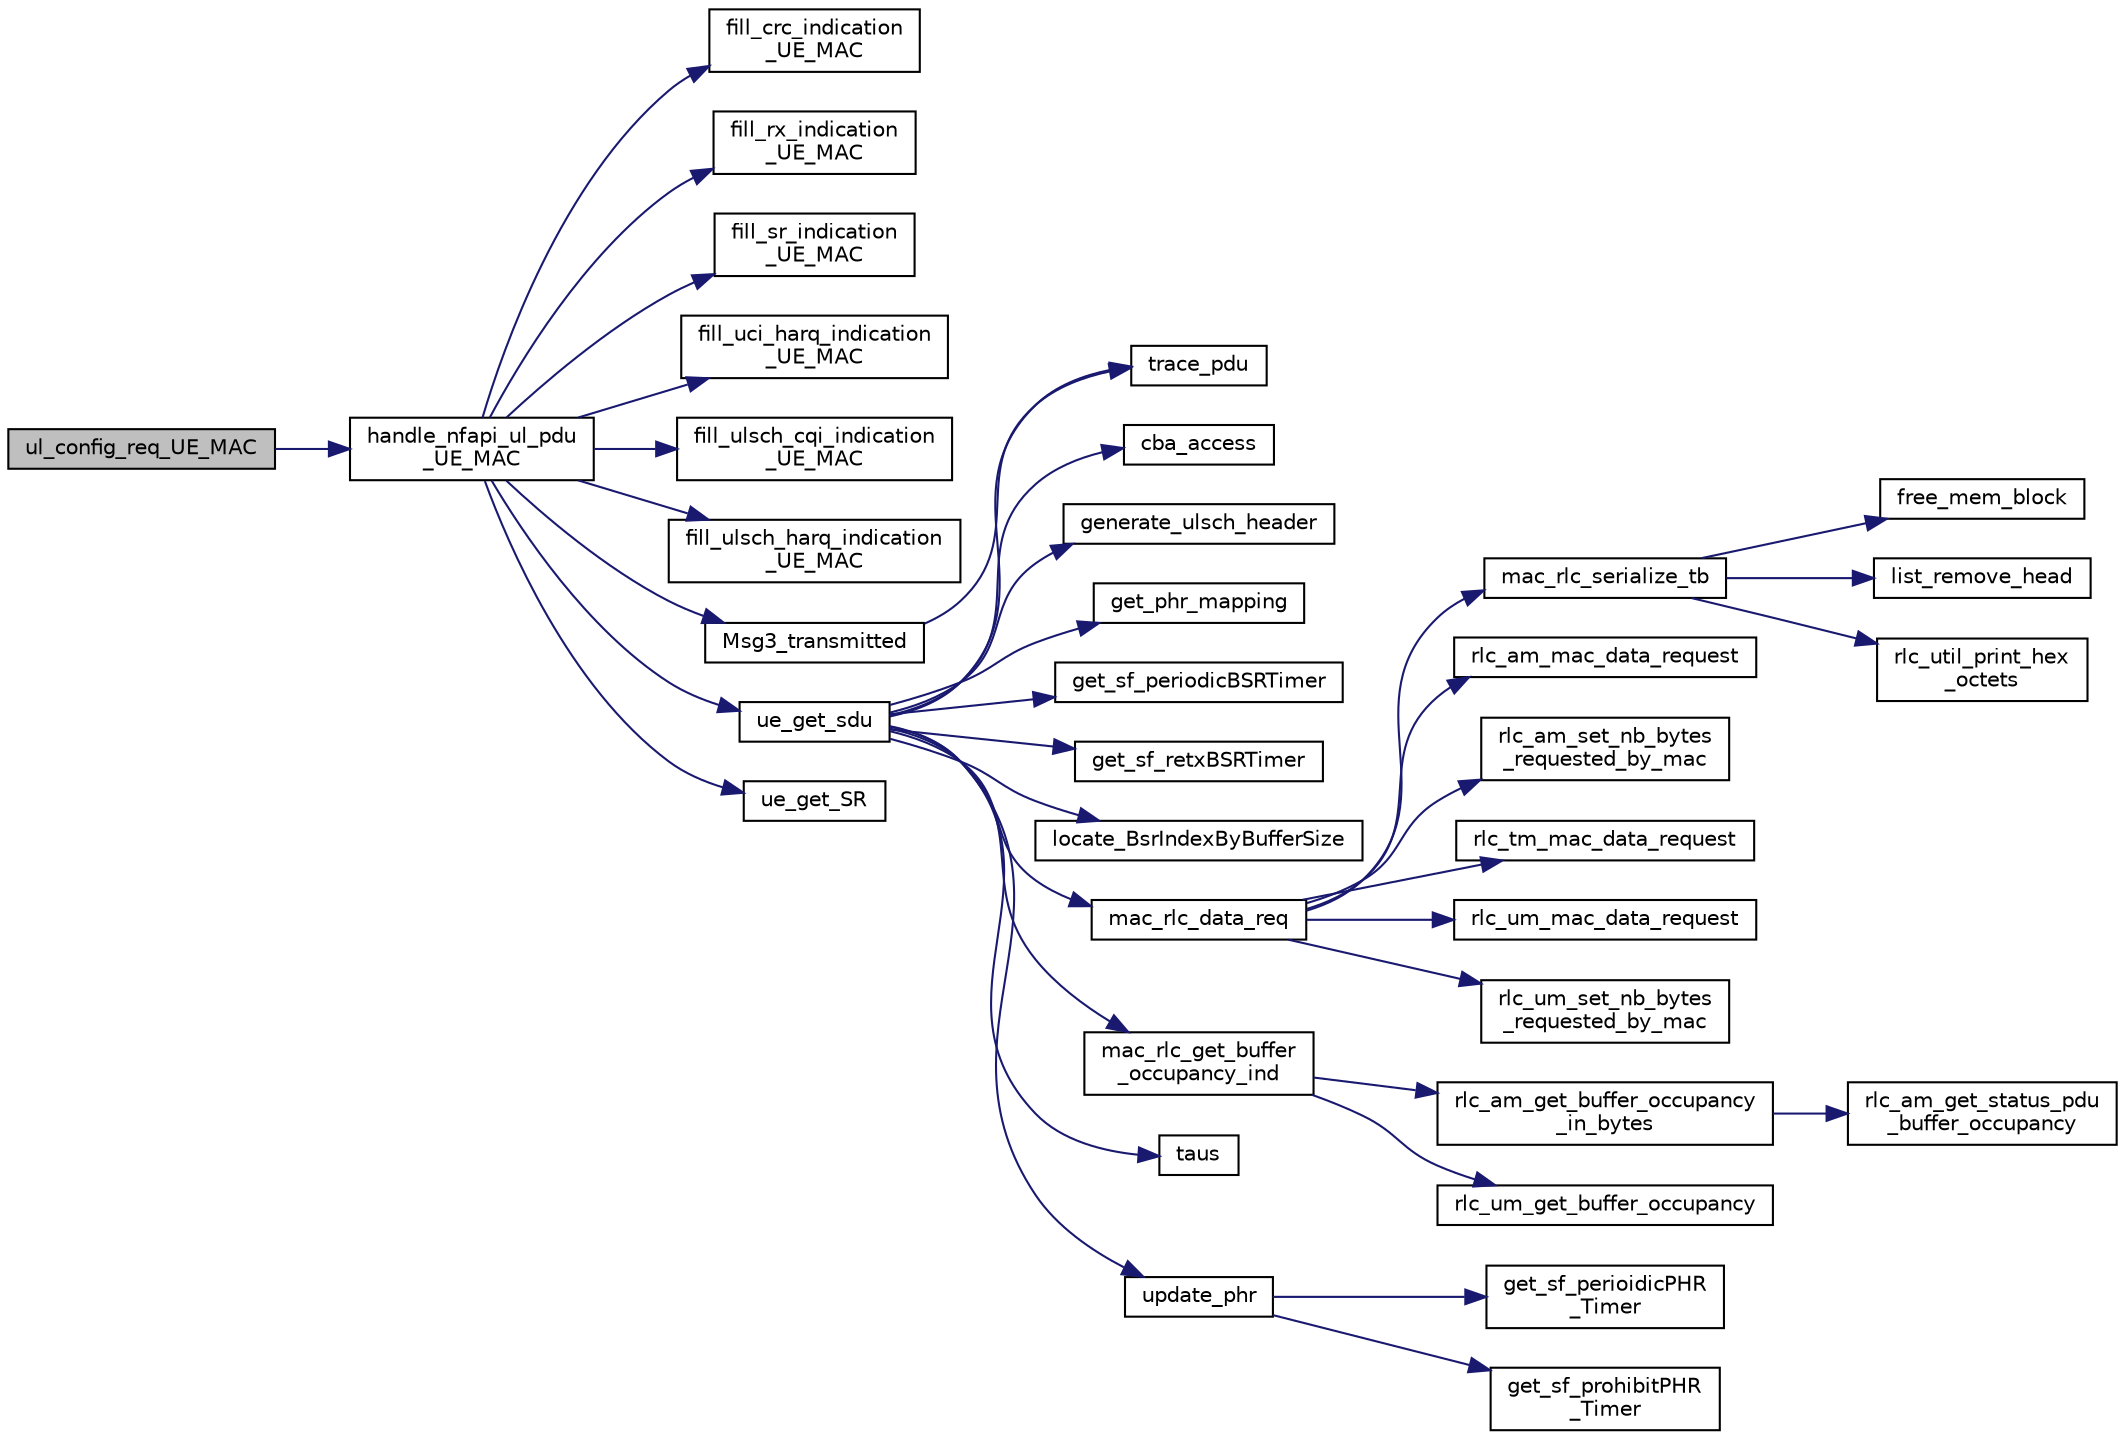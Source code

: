 digraph "ul_config_req_UE_MAC"
{
 // LATEX_PDF_SIZE
  edge [fontname="Helvetica",fontsize="10",labelfontname="Helvetica",labelfontsize="10"];
  node [fontname="Helvetica",fontsize="10",shape=record];
  rankdir="LR";
  Node1 [label="ul_config_req_UE_MAC",height=0.2,width=0.4,color="black", fillcolor="grey75", style="filled", fontcolor="black",tooltip=" "];
  Node1 -> Node2 [color="midnightblue",fontsize="10",style="solid",fontname="Helvetica"];
  Node2 [label="handle_nfapi_ul_pdu\l_UE_MAC",height=0.2,width=0.4,color="black", fillcolor="white", style="filled",URL="$phy__stub__UE_8c.html#a5b583efcc749346826a3a73a063d36a5",tooltip=" "];
  Node2 -> Node3 [color="midnightblue",fontsize="10",style="solid",fontname="Helvetica"];
  Node3 [label="fill_crc_indication\l_UE_MAC",height=0.2,width=0.4,color="black", fillcolor="white", style="filled",URL="$phy__stub__UE_8c.html#a0083e0142718e84430944b683d8cd914",tooltip=" "];
  Node2 -> Node4 [color="midnightblue",fontsize="10",style="solid",fontname="Helvetica"];
  Node4 [label="fill_rx_indication\l_UE_MAC",height=0.2,width=0.4,color="black", fillcolor="white", style="filled",URL="$phy__stub__UE_8c.html#ac79cec9dd9a5b9a49c8c43c8a9b3092a",tooltip=" "];
  Node2 -> Node5 [color="midnightblue",fontsize="10",style="solid",fontname="Helvetica"];
  Node5 [label="fill_sr_indication\l_UE_MAC",height=0.2,width=0.4,color="black", fillcolor="white", style="filled",URL="$phy__stub__UE_8c.html#ab48523b1291b98e3acbf2716a6e1d12c",tooltip=" "];
  Node2 -> Node6 [color="midnightblue",fontsize="10",style="solid",fontname="Helvetica"];
  Node6 [label="fill_uci_harq_indication\l_UE_MAC",height=0.2,width=0.4,color="black", fillcolor="white", style="filled",URL="$phy__stub__UE_8c.html#a33beec0df350dd53effc69e2168fdbc1",tooltip=" "];
  Node2 -> Node7 [color="midnightblue",fontsize="10",style="solid",fontname="Helvetica"];
  Node7 [label="fill_ulsch_cqi_indication\l_UE_MAC",height=0.2,width=0.4,color="black", fillcolor="white", style="filled",URL="$phy__stub__UE_8c.html#afd296aa227b3f2b4cc4ffca905638db1",tooltip=" "];
  Node2 -> Node8 [color="midnightblue",fontsize="10",style="solid",fontname="Helvetica"];
  Node8 [label="fill_ulsch_harq_indication\l_UE_MAC",height=0.2,width=0.4,color="black", fillcolor="white", style="filled",URL="$phy__stub__UE_8c.html#a01446030fe8b773cdb35d07ea95beb75",tooltip=" "];
  Node2 -> Node9 [color="midnightblue",fontsize="10",style="solid",fontname="Helvetica"];
  Node9 [label="Msg3_transmitted",height=0.2,width=0.4,color="black", fillcolor="white", style="filled",URL="$group____mac.html#ga1f3b5ff9a560f6d81dc94115fe9bbf33",tooltip=" "];
  Node9 -> Node10 [color="midnightblue",fontsize="10",style="solid",fontname="Helvetica"];
  Node10 [label="trace_pdu",height=0.2,width=0.4,color="black", fillcolor="white", style="filled",URL="$group____oai.html#ga33d924a6f237550baee5d5048bd5c839",tooltip=" "];
  Node2 -> Node11 [color="midnightblue",fontsize="10",style="solid",fontname="Helvetica"];
  Node11 [label="ue_get_sdu",height=0.2,width=0.4,color="black", fillcolor="white", style="filled",URL="$group____mac.html#ga7dbf8e68b29a515ddd61e673b3e6b4a0",tooltip=" "];
  Node11 -> Node12 [color="midnightblue",fontsize="10",style="solid",fontname="Helvetica"];
  Node12 [label="cba_access",height=0.2,width=0.4,color="black", fillcolor="white", style="filled",URL="$group____mac.html#gab874070cdd54141f9bf88b41984c28c0",tooltip="determine whether to use cba resource to transmit or not"];
  Node11 -> Node13 [color="midnightblue",fontsize="10",style="solid",fontname="Helvetica"];
  Node13 [label="generate_ulsch_header",height=0.2,width=0.4,color="black", fillcolor="white", style="filled",URL="$group____mac.html#gaadee4cb8418dde9ed744fc370d77fadc",tooltip=" "];
  Node11 -> Node14 [color="midnightblue",fontsize="10",style="solid",fontname="Helvetica"];
  Node14 [label="get_phr_mapping",height=0.2,width=0.4,color="black", fillcolor="white", style="filled",URL="$group____mac.html#ga7308643ecb6c289ce59d0f20809dc5da",tooltip="get phr mapping as described in 36.313"];
  Node11 -> Node15 [color="midnightblue",fontsize="10",style="solid",fontname="Helvetica"];
  Node15 [label="get_sf_periodicBSRTimer",height=0.2,width=0.4,color="black", fillcolor="white", style="filled",URL="$group____mac.html#ga23f17994420c94c41ea993089ad9f65b",tooltip="get the number of subframe from the periodic BSR timer configured by the higher layers"];
  Node11 -> Node16 [color="midnightblue",fontsize="10",style="solid",fontname="Helvetica"];
  Node16 [label="get_sf_retxBSRTimer",height=0.2,width=0.4,color="black", fillcolor="white", style="filled",URL="$group____mac.html#ga9d02a11d6912c108d2355b8c9a828867",tooltip="get the number of subframe form the bucket size duration configured by the higher layer"];
  Node11 -> Node17 [color="midnightblue",fontsize="10",style="solid",fontname="Helvetica"];
  Node17 [label="locate_BsrIndexByBufferSize",height=0.2,width=0.4,color="black", fillcolor="white", style="filled",URL="$group____mac.html#ga4dab46b3b19835e358e4cf603f04a79f",tooltip=" "];
  Node11 -> Node18 [color="midnightblue",fontsize="10",style="solid",fontname="Helvetica"];
  Node18 [label="mac_rlc_data_req",height=0.2,width=0.4,color="black", fillcolor="white", style="filled",URL="$group__em.html#ga5bde199cb9915e86997f39fc5539065e",tooltip=" "];
  Node18 -> Node19 [color="midnightblue",fontsize="10",style="solid",fontname="Helvetica"];
  Node19 [label="mac_rlc_serialize_tb",height=0.2,width=0.4,color="black", fillcolor="white", style="filled",URL="$group__em.html#ga193605f70003c8515ed9f022cfac2015",tooltip="Serialize a list of transport blocks coming from RLC in order to be processed by MAC."];
  Node19 -> Node20 [color="midnightblue",fontsize="10",style="solid",fontname="Helvetica"];
  Node20 [label="free_mem_block",height=0.2,width=0.4,color="black", fillcolor="white", style="filled",URL="$mem__block_8c.html#a3465e37844438c1cc552c197a2cfbbfd",tooltip=" "];
  Node19 -> Node21 [color="midnightblue",fontsize="10",style="solid",fontname="Helvetica"];
  Node21 [label="list_remove_head",height=0.2,width=0.4,color="black", fillcolor="white", style="filled",URL="$list_8c.html#a68bb206a4e50e2f9f27ca4c051a84dc5",tooltip=" "];
  Node19 -> Node22 [color="midnightblue",fontsize="10",style="solid",fontname="Helvetica"];
  Node22 [label="rlc_util_print_hex\l_octets",height=0.2,width=0.4,color="black", fillcolor="white", style="filled",URL="$group__em.html#ga9080083e27a8fc3d61451b6d4d7c8f3b",tooltip=" "];
  Node18 -> Node23 [color="midnightblue",fontsize="10",style="solid",fontname="Helvetica"];
  Node23 [label="rlc_am_mac_data_request",height=0.2,width=0.4,color="black", fillcolor="white", style="filled",URL="$group__em.html#ga6f2739955f3e6abe518d31824876ca98",tooltip="Gives PDUs to lower layer MAC."];
  Node18 -> Node24 [color="midnightblue",fontsize="10",style="solid",fontname="Helvetica"];
  Node24 [label="rlc_am_set_nb_bytes\l_requested_by_mac",height=0.2,width=0.4,color="black", fillcolor="white", style="filled",URL="$group__em.html#gab6b2d96761351ad26b7334b15994a671",tooltip="Set available TBS for RLC Tx just before am_mac_data_request. Used for UE only."];
  Node18 -> Node25 [color="midnightblue",fontsize="10",style="solid",fontname="Helvetica"];
  Node25 [label="rlc_tm_mac_data_request",height=0.2,width=0.4,color="black", fillcolor="white", style="filled",URL="$group__em.html#ga26c5517f197b5c01886d841c506e6c96",tooltip="Gives PDUs to lower layer MAC."];
  Node18 -> Node26 [color="midnightblue",fontsize="10",style="solid",fontname="Helvetica"];
  Node26 [label="rlc_um_mac_data_request",height=0.2,width=0.4,color="black", fillcolor="white", style="filled",URL="$group__em.html#ga8ba463e8b0085109257c0b4665821295",tooltip=" "];
  Node18 -> Node27 [color="midnightblue",fontsize="10",style="solid",fontname="Helvetica"];
  Node27 [label="rlc_um_set_nb_bytes\l_requested_by_mac",height=0.2,width=0.4,color="black", fillcolor="white", style="filled",URL="$group__em.html#ga1c496e79d4408b04297c4518771096f0",tooltip=" "];
  Node11 -> Node28 [color="midnightblue",fontsize="10",style="solid",fontname="Helvetica"];
  Node28 [label="mac_rlc_get_buffer\l_occupancy_ind",height=0.2,width=0.4,color="black", fillcolor="white", style="filled",URL="$group__em.html#gabad49b1ffc342176d2b2b6ad25ed1c78",tooltip="Interface with MAC layer, UE only: request and get the number of bytes scheduled for transmission by ..."];
  Node28 -> Node29 [color="midnightblue",fontsize="10",style="solid",fontname="Helvetica"];
  Node29 [label="rlc_am_get_buffer_occupancy\l_in_bytes",height=0.2,width=0.4,color="black", fillcolor="white", style="filled",URL="$group__em.html#ga4296138b0997f8385eaed01ed2438f2a",tooltip="Get Tx Buffer Occupancy."];
  Node29 -> Node30 [color="midnightblue",fontsize="10",style="solid",fontname="Helvetica"];
  Node30 [label="rlc_am_get_status_pdu\l_buffer_occupancy",height=0.2,width=0.4,color="black", fillcolor="white", style="filled",URL="$rlc__am_8c.html#abcba7cf1c91351218dfc389c3bb8a338",tooltip=" "];
  Node28 -> Node31 [color="midnightblue",fontsize="10",style="solid",fontname="Helvetica"];
  Node31 [label="rlc_um_get_buffer_occupancy",height=0.2,width=0.4,color="black", fillcolor="white", style="filled",URL="$group__em.html#ga65504cb42108b8a9d742b56427971709",tooltip="Gets Tx Buffer Occupancy."];
  Node11 -> Node32 [color="midnightblue",fontsize="10",style="solid",fontname="Helvetica"];
  Node32 [label="taus",height=0.2,width=0.4,color="black", fillcolor="white", style="filled",URL="$oml_8h.html#a362f00415eaebca7255f9c4d08bd9fd6",tooltip="compute random number"];
  Node11 -> Node10 [color="midnightblue",fontsize="10",style="solid",fontname="Helvetica"];
  Node11 -> Node33 [color="midnightblue",fontsize="10",style="solid",fontname="Helvetica"];
  Node33 [label="update_phr",height=0.2,width=0.4,color="black", fillcolor="white", style="filled",URL="$group____mac.html#gaa491497c454720592707bca5e2481fc8",tooltip=" "];
  Node33 -> Node34 [color="midnightblue",fontsize="10",style="solid",fontname="Helvetica"];
  Node34 [label="get_sf_perioidicPHR\l_Timer",height=0.2,width=0.4,color="black", fillcolor="white", style="filled",URL="$group____mac.html#gad66af9ea051d9714c152c74168103142",tooltip="get the number of subframe form the periodic PHR timer configured by the higher layer"];
  Node33 -> Node35 [color="midnightblue",fontsize="10",style="solid",fontname="Helvetica"];
  Node35 [label="get_sf_prohibitPHR\l_Timer",height=0.2,width=0.4,color="black", fillcolor="white", style="filled",URL="$group____mac.html#ga933ccf9b77944c58de0bfea4db388d95",tooltip="get the number of subframe form the prohibit PHR duration configured by the higher layer"];
  Node2 -> Node36 [color="midnightblue",fontsize="10",style="solid",fontname="Helvetica"];
  Node36 [label="ue_get_SR",height=0.2,width=0.4,color="black", fillcolor="white", style="filled",URL="$group____mac.html#gac7f27d7546c6d5cf3a1a23abbba264fe",tooltip=" "];
}
